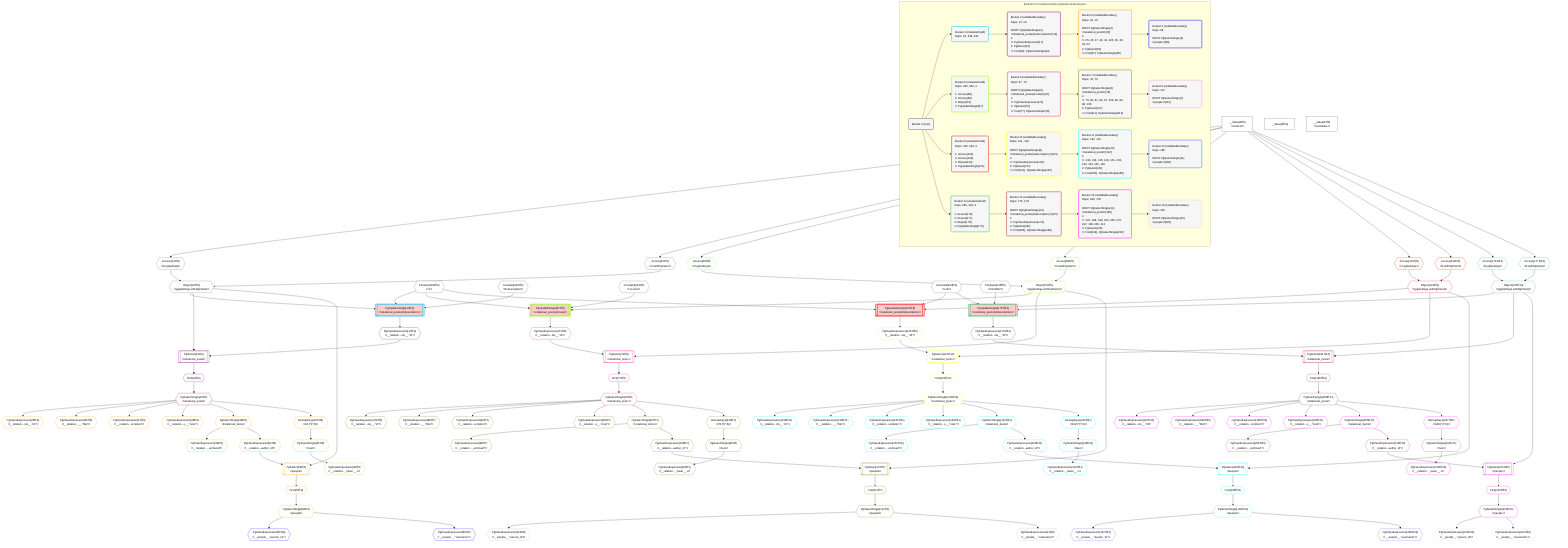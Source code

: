 %%{init: {'themeVariables': { 'fontSize': '12px'}}}%%
graph TD
    classDef path fill:#eee,stroke:#000,color:#000
    classDef plan fill:#fff,stroke-width:1px,color:#000
    classDef itemplan fill:#fff,stroke-width:2px,color:#000
    classDef unbatchedplan fill:#dff,stroke-width:1px,color:#000
    classDef sideeffectplan fill:#fcc,stroke-width:2px,color:#000
    classDef bucket fill:#f6f6f6,color:#000,stroke-width:2px,text-align:left


    %% plan dependencies
    Object16{{"Object[16∈0]<br />ᐸ{pgSettings,withPgClient}ᐳ"}}:::plan
    Access14{{"Access[14∈0]<br />ᐸ3.pgSettingsᐳ"}}:::plan
    Access15{{"Access[15∈0]<br />ᐸ3.withPgClientᐳ"}}:::plan
    Access14 & Access15 --> Object16
    __Value3["__Value[3∈0]<br />ᐸcontextᐳ"]:::plan
    __Value3 --> Access14
    __Value3 --> Access15
    __Value0["__Value[0∈0]"]:::plan
    __Value5["__Value[5∈0]<br />ᐸrootValueᐳ"]:::plan
    Constant239{{"Constant[239∈0]<br />ᐸ4ᐳ"}}:::plan
    Constant240{{"Constant[240∈0]<br />ᐸ'A description'ᐳ"}}:::plan
    Constant242{{"Constant[242∈0]<br />ᐸ'A note'ᐳ"}}:::plan
    Constant244{{"Constant[244∈0]<br />ᐸnullᐳ"}}:::plan
    Constant245{{"Constant[245∈0]<br />ᐸ3141592ᐳ"}}:::plan
    PgUpdateSingle13[["PgUpdateSingle[13∈1]<br />ᐸrelational_posts(id;description)ᐳ"]]:::sideeffectplan
    Object16 & Constant239 & Constant240 --> PgUpdateSingle13
    PgSelect19[["PgSelect[19∈2]<br />ᐸrelational_postsᐳ"]]:::plan
    PgClassExpression17{{"PgClassExpression[17∈2]<br />ᐸ__relation...sts__.”id”ᐳ"}}:::plan
    Object16 & PgClassExpression17 --> PgSelect19
    PgUpdateSingle13 --> PgClassExpression17
    First23{{"First[23∈2]"}}:::plan
    PgSelect19 --> First23
    PgSelectSingle24{{"PgSelectSingle[24∈2]<br />ᐸrelational_postsᐳ"}}:::plan
    First23 --> PgSelectSingle24
    PgSelect53[["PgSelect[53∈3]<br />ᐸpeopleᐳ"]]:::plan
    PgClassExpression52{{"PgClassExpression[52∈3]<br />ᐸ__relation...author_id”ᐳ"}}:::plan
    Object16 & PgClassExpression52 --> PgSelect53
    PgClassExpression25{{"PgClassExpression[25∈3]<br />ᐸ__relation...sts__.”id”ᐳ"}}:::plan
    PgSelectSingle24 --> PgClassExpression25
    PgClassExpression26{{"PgClassExpression[26∈3]<br />ᐸ__relation...__.”title”ᐳ"}}:::plan
    PgSelectSingle24 --> PgClassExpression26
    PgClassExpression27{{"PgClassExpression[27∈3]<br />ᐸ__relation...scription”ᐳ"}}:::plan
    PgSelectSingle24 --> PgClassExpression27
    PgClassExpression28{{"PgClassExpression[28∈3]<br />ᐸ__relation...s__.”note”ᐳ"}}:::plan
    PgSelectSingle24 --> PgClassExpression28
    PgSelectSingle35{{"PgSelectSingle[35∈3]<br />ᐸtextᐳ"}}:::plan
    RemapKeys225{{"RemapKeys[225∈3]<br />ᐸ24:{”0”:6}ᐳ"}}:::plan
    RemapKeys225 --> PgSelectSingle35
    PgClassExpression36{{"PgClassExpression[36∈3]<br />ᐸ__relation..._lower__.vᐳ"}}:::plan
    PgSelectSingle35 --> PgClassExpression36
    PgSelectSingle43{{"PgSelectSingle[43∈3]<br />ᐸrelational_itemsᐳ"}}:::plan
    PgSelectSingle24 --> PgSelectSingle43
    PgClassExpression44{{"PgClassExpression[44∈3]<br />ᐸ__relation..._archived”ᐳ"}}:::plan
    PgSelectSingle43 --> PgClassExpression44
    PgSelectSingle43 --> PgClassExpression52
    First57{{"First[57∈3]"}}:::plan
    PgSelect53 --> First57
    PgSelectSingle58{{"PgSelectSingle[58∈3]<br />ᐸpeopleᐳ"}}:::plan
    First57 --> PgSelectSingle58
    PgSelectSingle24 --> RemapKeys225
    PgClassExpression59{{"PgClassExpression[59∈4]<br />ᐸ__people__.”person_id”ᐳ"}}:::plan
    PgSelectSingle58 --> PgClassExpression59
    PgClassExpression60{{"PgClassExpression[60∈4]<br />ᐸ__people__.”username”ᐳ"}}:::plan
    PgSelectSingle58 --> PgClassExpression60
    PgUpdateSingle67[["PgUpdateSingle[67∈5]<br />ᐸrelational_posts(id;note)ᐳ"]]:::sideeffectplan
    Object70{{"Object[70∈5]<br />ᐸ{pgSettings,withPgClient}ᐳ"}}:::plan
    Object70 & Constant239 & Constant242 --> PgUpdateSingle67
    Access68{{"Access[68∈5]<br />ᐸ3.pgSettingsᐳ"}}:::plan
    Access69{{"Access[69∈5]<br />ᐸ3.withPgClientᐳ"}}:::plan
    Access68 & Access69 --> Object70
    __Value3 --> Access68
    __Value3 --> Access69
    PgSelect73[["PgSelect[73∈6]<br />ᐸrelational_postsᐳ"]]:::plan
    PgClassExpression71{{"PgClassExpression[71∈6]<br />ᐸ__relation...sts__.”id”ᐳ"}}:::plan
    Object70 & PgClassExpression71 --> PgSelect73
    PgUpdateSingle67 --> PgClassExpression71
    First77{{"First[77∈6]"}}:::plan
    PgSelect73 --> First77
    PgSelectSingle78{{"PgSelectSingle[78∈6]<br />ᐸrelational_postsᐳ"}}:::plan
    First77 --> PgSelectSingle78
    PgSelect107[["PgSelect[107∈7]<br />ᐸpeopleᐳ"]]:::plan
    PgClassExpression106{{"PgClassExpression[106∈7]<br />ᐸ__relation...author_id”ᐳ"}}:::plan
    Object70 & PgClassExpression106 --> PgSelect107
    PgClassExpression79{{"PgClassExpression[79∈7]<br />ᐸ__relation...sts__.”id”ᐳ"}}:::plan
    PgSelectSingle78 --> PgClassExpression79
    PgClassExpression80{{"PgClassExpression[80∈7]<br />ᐸ__relation...__.”title”ᐳ"}}:::plan
    PgSelectSingle78 --> PgClassExpression80
    PgClassExpression81{{"PgClassExpression[81∈7]<br />ᐸ__relation...scription”ᐳ"}}:::plan
    PgSelectSingle78 --> PgClassExpression81
    PgClassExpression82{{"PgClassExpression[82∈7]<br />ᐸ__relation...s__.”note”ᐳ"}}:::plan
    PgSelectSingle78 --> PgClassExpression82
    PgSelectSingle89{{"PgSelectSingle[89∈7]<br />ᐸtextᐳ"}}:::plan
    RemapKeys229{{"RemapKeys[229∈7]<br />ᐸ78:{”0”:6}ᐳ"}}:::plan
    RemapKeys229 --> PgSelectSingle89
    PgClassExpression90{{"PgClassExpression[90∈7]<br />ᐸ__relation..._lower__.vᐳ"}}:::plan
    PgSelectSingle89 --> PgClassExpression90
    PgSelectSingle97{{"PgSelectSingle[97∈7]<br />ᐸrelational_itemsᐳ"}}:::plan
    PgSelectSingle78 --> PgSelectSingle97
    PgClassExpression98{{"PgClassExpression[98∈7]<br />ᐸ__relation..._archived”ᐳ"}}:::plan
    PgSelectSingle97 --> PgClassExpression98
    PgSelectSingle97 --> PgClassExpression106
    First111{{"First[111∈7]"}}:::plan
    PgSelect107 --> First111
    PgSelectSingle112{{"PgSelectSingle[112∈7]<br />ᐸpeopleᐳ"}}:::plan
    First111 --> PgSelectSingle112
    PgSelectSingle78 --> RemapKeys229
    PgClassExpression113{{"PgClassExpression[113∈8]<br />ᐸ__people__.”person_id”ᐳ"}}:::plan
    PgSelectSingle112 --> PgClassExpression113
    PgClassExpression114{{"PgClassExpression[114∈8]<br />ᐸ__people__.”username”ᐳ"}}:::plan
    PgSelectSingle112 --> PgClassExpression114
    PgUpdateSingle121[["PgUpdateSingle[121∈9]<br />ᐸrelational_posts(id;description)ᐳ"]]:::sideeffectplan
    Object124{{"Object[124∈9]<br />ᐸ{pgSettings,withPgClient}ᐳ"}}:::plan
    Object124 & Constant239 & Constant244 --> PgUpdateSingle121
    Access122{{"Access[122∈9]<br />ᐸ3.pgSettingsᐳ"}}:::plan
    Access123{{"Access[123∈9]<br />ᐸ3.withPgClientᐳ"}}:::plan
    Access122 & Access123 --> Object124
    __Value3 --> Access122
    __Value3 --> Access123
    PgSelect127[["PgSelect[127∈10]<br />ᐸrelational_postsᐳ"]]:::plan
    PgClassExpression125{{"PgClassExpression[125∈10]<br />ᐸ__relation...sts__.”id”ᐳ"}}:::plan
    Object124 & PgClassExpression125 --> PgSelect127
    PgUpdateSingle121 --> PgClassExpression125
    First131{{"First[131∈10]"}}:::plan
    PgSelect127 --> First131
    PgSelectSingle132{{"PgSelectSingle[132∈10]<br />ᐸrelational_postsᐳ"}}:::plan
    First131 --> PgSelectSingle132
    PgSelect161[["PgSelect[161∈11]<br />ᐸpeopleᐳ"]]:::plan
    PgClassExpression160{{"PgClassExpression[160∈11]<br />ᐸ__relation...author_id”ᐳ"}}:::plan
    Object124 & PgClassExpression160 --> PgSelect161
    PgClassExpression133{{"PgClassExpression[133∈11]<br />ᐸ__relation...sts__.”id”ᐳ"}}:::plan
    PgSelectSingle132 --> PgClassExpression133
    PgClassExpression134{{"PgClassExpression[134∈11]<br />ᐸ__relation...__.”title”ᐳ"}}:::plan
    PgSelectSingle132 --> PgClassExpression134
    PgClassExpression135{{"PgClassExpression[135∈11]<br />ᐸ__relation...scription”ᐳ"}}:::plan
    PgSelectSingle132 --> PgClassExpression135
    PgClassExpression136{{"PgClassExpression[136∈11]<br />ᐸ__relation...s__.”note”ᐳ"}}:::plan
    PgSelectSingle132 --> PgClassExpression136
    PgSelectSingle143{{"PgSelectSingle[143∈11]<br />ᐸtextᐳ"}}:::plan
    RemapKeys233{{"RemapKeys[233∈11]<br />ᐸ132:{”0”:6}ᐳ"}}:::plan
    RemapKeys233 --> PgSelectSingle143
    PgClassExpression144{{"PgClassExpression[144∈11]<br />ᐸ__relation..._lower__.vᐳ"}}:::plan
    PgSelectSingle143 --> PgClassExpression144
    PgSelectSingle151{{"PgSelectSingle[151∈11]<br />ᐸrelational_itemsᐳ"}}:::plan
    PgSelectSingle132 --> PgSelectSingle151
    PgClassExpression152{{"PgClassExpression[152∈11]<br />ᐸ__relation..._archived”ᐳ"}}:::plan
    PgSelectSingle151 --> PgClassExpression152
    PgSelectSingle151 --> PgClassExpression160
    First165{{"First[165∈11]"}}:::plan
    PgSelect161 --> First165
    PgSelectSingle166{{"PgSelectSingle[166∈11]<br />ᐸpeopleᐳ"}}:::plan
    First165 --> PgSelectSingle166
    PgSelectSingle132 --> RemapKeys233
    PgClassExpression167{{"PgClassExpression[167∈12]<br />ᐸ__people__.”person_id”ᐳ"}}:::plan
    PgSelectSingle166 --> PgClassExpression167
    PgClassExpression168{{"PgClassExpression[168∈12]<br />ᐸ__people__.”username”ᐳ"}}:::plan
    PgSelectSingle166 --> PgClassExpression168
    PgUpdateSingle175[["PgUpdateSingle[175∈13]<br />ᐸrelational_posts(id;description)ᐳ"]]:::sideeffectplan
    Object178{{"Object[178∈13]<br />ᐸ{pgSettings,withPgClient}ᐳ"}}:::plan
    Object178 & Constant245 & Constant244 --> PgUpdateSingle175
    Access176{{"Access[176∈13]<br />ᐸ3.pgSettingsᐳ"}}:::plan
    Access177{{"Access[177∈13]<br />ᐸ3.withPgClientᐳ"}}:::plan
    Access176 & Access177 --> Object178
    __Value3 --> Access176
    __Value3 --> Access177
    PgSelect181[["PgSelect[181∈14]<br />ᐸrelational_postsᐳ"]]:::plan
    PgClassExpression179{{"PgClassExpression[179∈14]<br />ᐸ__relation...sts__.”id”ᐳ"}}:::plan
    Object178 & PgClassExpression179 --> PgSelect181
    PgUpdateSingle175 --> PgClassExpression179
    First185{{"First[185∈14]"}}:::plan
    PgSelect181 --> First185
    PgSelectSingle186{{"PgSelectSingle[186∈14]<br />ᐸrelational_postsᐳ"}}:::plan
    First185 --> PgSelectSingle186
    PgSelect215[["PgSelect[215∈15]<br />ᐸpeopleᐳ"]]:::plan
    PgClassExpression214{{"PgClassExpression[214∈15]<br />ᐸ__relation...author_id”ᐳ"}}:::plan
    Object178 & PgClassExpression214 --> PgSelect215
    PgClassExpression187{{"PgClassExpression[187∈15]<br />ᐸ__relation...sts__.”id”ᐳ"}}:::plan
    PgSelectSingle186 --> PgClassExpression187
    PgClassExpression188{{"PgClassExpression[188∈15]<br />ᐸ__relation...__.”title”ᐳ"}}:::plan
    PgSelectSingle186 --> PgClassExpression188
    PgClassExpression189{{"PgClassExpression[189∈15]<br />ᐸ__relation...scription”ᐳ"}}:::plan
    PgSelectSingle186 --> PgClassExpression189
    PgClassExpression190{{"PgClassExpression[190∈15]<br />ᐸ__relation...s__.”note”ᐳ"}}:::plan
    PgSelectSingle186 --> PgClassExpression190
    PgSelectSingle197{{"PgSelectSingle[197∈15]<br />ᐸtextᐳ"}}:::plan
    RemapKeys237{{"RemapKeys[237∈15]<br />ᐸ186:{”0”:6}ᐳ"}}:::plan
    RemapKeys237 --> PgSelectSingle197
    PgClassExpression198{{"PgClassExpression[198∈15]<br />ᐸ__relation..._lower__.vᐳ"}}:::plan
    PgSelectSingle197 --> PgClassExpression198
    PgSelectSingle205{{"PgSelectSingle[205∈15]<br />ᐸrelational_itemsᐳ"}}:::plan
    PgSelectSingle186 --> PgSelectSingle205
    PgClassExpression206{{"PgClassExpression[206∈15]<br />ᐸ__relation..._archived”ᐳ"}}:::plan
    PgSelectSingle205 --> PgClassExpression206
    PgSelectSingle205 --> PgClassExpression214
    First219{{"First[219∈15]"}}:::plan
    PgSelect215 --> First219
    PgSelectSingle220{{"PgSelectSingle[220∈15]<br />ᐸpeopleᐳ"}}:::plan
    First219 --> PgSelectSingle220
    PgSelectSingle186 --> RemapKeys237
    PgClassExpression221{{"PgClassExpression[221∈16]<br />ᐸ__people__.”person_id”ᐳ"}}:::plan
    PgSelectSingle220 --> PgClassExpression221
    PgClassExpression222{{"PgClassExpression[222∈16]<br />ᐸ__people__.”username”ᐳ"}}:::plan
    PgSelectSingle220 --> PgClassExpression222

    %% define steps

    subgraph "Buckets for mutations/basics/update-relational-post"
    Bucket0("Bucket 0 (root)"):::bucket
    classDef bucket0 stroke:#696969
    class Bucket0,__Value0,__Value3,__Value5,Access14,Access15,Object16,Constant239,Constant240,Constant242,Constant244,Constant245 bucket0
    Bucket1("Bucket 1 (mutationField)<br />Deps: 16, 239, 240"):::bucket
    classDef bucket1 stroke:#00bfff
    class Bucket1,PgUpdateSingle13 bucket1
    Bucket2("Bucket 2 (nullableBoundary)<br />Deps: 13, 16<br /><br />ROOT PgUpdateSingle{1}ᐸrelational_posts(id;description)ᐳ[13]<br />1: <br />ᐳ: PgClassExpression[17]<br />2: PgSelect[19]<br />ᐳ: First[23], PgSelectSingle[24]"):::bucket
    classDef bucket2 stroke:#7f007f
    class Bucket2,PgClassExpression17,PgSelect19,First23,PgSelectSingle24 bucket2
    Bucket3("Bucket 3 (nullableBoundary)<br />Deps: 24, 16<br /><br />ROOT PgSelectSingle{2}ᐸrelational_postsᐳ[24]<br />1: <br />ᐳ: 25, 26, 27, 28, 43, 225, 35, 36, 44, 52<br />2: PgSelect[53]<br />ᐳ: First[57], PgSelectSingle[58]"):::bucket
    classDef bucket3 stroke:#ffa500
    class Bucket3,PgClassExpression25,PgClassExpression26,PgClassExpression27,PgClassExpression28,PgSelectSingle35,PgClassExpression36,PgSelectSingle43,PgClassExpression44,PgClassExpression52,PgSelect53,First57,PgSelectSingle58,RemapKeys225 bucket3
    Bucket4("Bucket 4 (nullableBoundary)<br />Deps: 58<br /><br />ROOT PgSelectSingle{3}ᐸpeopleᐳ[58]"):::bucket
    classDef bucket4 stroke:#0000ff
    class Bucket4,PgClassExpression59,PgClassExpression60 bucket4
    Bucket5("Bucket 5 (mutationField)<br />Deps: 239, 242, 3<br /><br />1: Access[68]<br />2: Access[69]<br />3: Object[70]<br />4: PgUpdateSingle[67]"):::bucket
    classDef bucket5 stroke:#7fff00
    class Bucket5,PgUpdateSingle67,Access68,Access69,Object70 bucket5
    Bucket6("Bucket 6 (nullableBoundary)<br />Deps: 67, 70<br /><br />ROOT PgUpdateSingle{5}ᐸrelational_posts(id;note)ᐳ[67]<br />1: <br />ᐳ: PgClassExpression[71]<br />2: PgSelect[73]<br />ᐳ: First[77], PgSelectSingle[78]"):::bucket
    classDef bucket6 stroke:#ff1493
    class Bucket6,PgClassExpression71,PgSelect73,First77,PgSelectSingle78 bucket6
    Bucket7("Bucket 7 (nullableBoundary)<br />Deps: 78, 70<br /><br />ROOT PgSelectSingle{6}ᐸrelational_postsᐳ[78]<br />1: <br />ᐳ: 79, 80, 81, 82, 97, 229, 89, 90, 98, 106<br />2: PgSelect[107]<br />ᐳ: First[111], PgSelectSingle[112]"):::bucket
    classDef bucket7 stroke:#808000
    class Bucket7,PgClassExpression79,PgClassExpression80,PgClassExpression81,PgClassExpression82,PgSelectSingle89,PgClassExpression90,PgSelectSingle97,PgClassExpression98,PgClassExpression106,PgSelect107,First111,PgSelectSingle112,RemapKeys229 bucket7
    Bucket8("Bucket 8 (nullableBoundary)<br />Deps: 112<br /><br />ROOT PgSelectSingle{7}ᐸpeopleᐳ[112]"):::bucket
    classDef bucket8 stroke:#dda0dd
    class Bucket8,PgClassExpression113,PgClassExpression114 bucket8
    Bucket9("Bucket 9 (mutationField)<br />Deps: 239, 244, 3<br /><br />1: Access[122]<br />2: Access[123]<br />3: Object[124]<br />4: PgUpdateSingle[121]"):::bucket
    classDef bucket9 stroke:#ff0000
    class Bucket9,PgUpdateSingle121,Access122,Access123,Object124 bucket9
    Bucket10("Bucket 10 (nullableBoundary)<br />Deps: 121, 124<br /><br />ROOT PgUpdateSingle{9}ᐸrelational_posts(id;description)ᐳ[121]<br />1: <br />ᐳ: PgClassExpression[125]<br />2: PgSelect[127]<br />ᐳ: First[131], PgSelectSingle[132]"):::bucket
    classDef bucket10 stroke:#ffff00
    class Bucket10,PgClassExpression125,PgSelect127,First131,PgSelectSingle132 bucket10
    Bucket11("Bucket 11 (nullableBoundary)<br />Deps: 132, 124<br /><br />ROOT PgSelectSingle{10}ᐸrelational_postsᐳ[132]<br />1: <br />ᐳ: 133, 134, 135, 136, 151, 233, 143, 144, 152, 160<br />2: PgSelect[161]<br />ᐳ: First[165], PgSelectSingle[166]"):::bucket
    classDef bucket11 stroke:#00ffff
    class Bucket11,PgClassExpression133,PgClassExpression134,PgClassExpression135,PgClassExpression136,PgSelectSingle143,PgClassExpression144,PgSelectSingle151,PgClassExpression152,PgClassExpression160,PgSelect161,First165,PgSelectSingle166,RemapKeys233 bucket11
    Bucket12("Bucket 12 (nullableBoundary)<br />Deps: 166<br /><br />ROOT PgSelectSingle{11}ᐸpeopleᐳ[166]"):::bucket
    classDef bucket12 stroke:#4169e1
    class Bucket12,PgClassExpression167,PgClassExpression168 bucket12
    Bucket13("Bucket 13 (mutationField)<br />Deps: 245, 244, 3<br /><br />1: Access[176]<br />2: Access[177]<br />3: Object[178]<br />4: PgUpdateSingle[175]"):::bucket
    classDef bucket13 stroke:#3cb371
    class Bucket13,PgUpdateSingle175,Access176,Access177,Object178 bucket13
    Bucket14("Bucket 14 (nullableBoundary)<br />Deps: 175, 178<br /><br />ROOT PgUpdateSingle{13}ᐸrelational_posts(id;description)ᐳ[175]<br />1: <br />ᐳ: PgClassExpression[179]<br />2: PgSelect[181]<br />ᐳ: First[185], PgSelectSingle[186]"):::bucket
    classDef bucket14 stroke:#a52a2a
    class Bucket14,PgClassExpression179,PgSelect181,First185,PgSelectSingle186 bucket14
    Bucket15("Bucket 15 (nullableBoundary)<br />Deps: 186, 178<br /><br />ROOT PgSelectSingle{14}ᐸrelational_postsᐳ[186]<br />1: <br />ᐳ: 187, 188, 189, 190, 205, 237, 197, 198, 206, 214<br />2: PgSelect[215]<br />ᐳ: First[219], PgSelectSingle[220]"):::bucket
    classDef bucket15 stroke:#ff00ff
    class Bucket15,PgClassExpression187,PgClassExpression188,PgClassExpression189,PgClassExpression190,PgSelectSingle197,PgClassExpression198,PgSelectSingle205,PgClassExpression206,PgClassExpression214,PgSelect215,First219,PgSelectSingle220,RemapKeys237 bucket15
    Bucket16("Bucket 16 (nullableBoundary)<br />Deps: 220<br /><br />ROOT PgSelectSingle{15}ᐸpeopleᐳ[220]"):::bucket
    classDef bucket16 stroke:#f5deb3
    class Bucket16,PgClassExpression221,PgClassExpression222 bucket16
    Bucket0 --> Bucket1 & Bucket5 & Bucket9 & Bucket13
    Bucket1 --> Bucket2
    Bucket2 --> Bucket3
    Bucket3 --> Bucket4
    Bucket5 --> Bucket6
    Bucket6 --> Bucket7
    Bucket7 --> Bucket8
    Bucket9 --> Bucket10
    Bucket10 --> Bucket11
    Bucket11 --> Bucket12
    Bucket13 --> Bucket14
    Bucket14 --> Bucket15
    Bucket15 --> Bucket16
    end